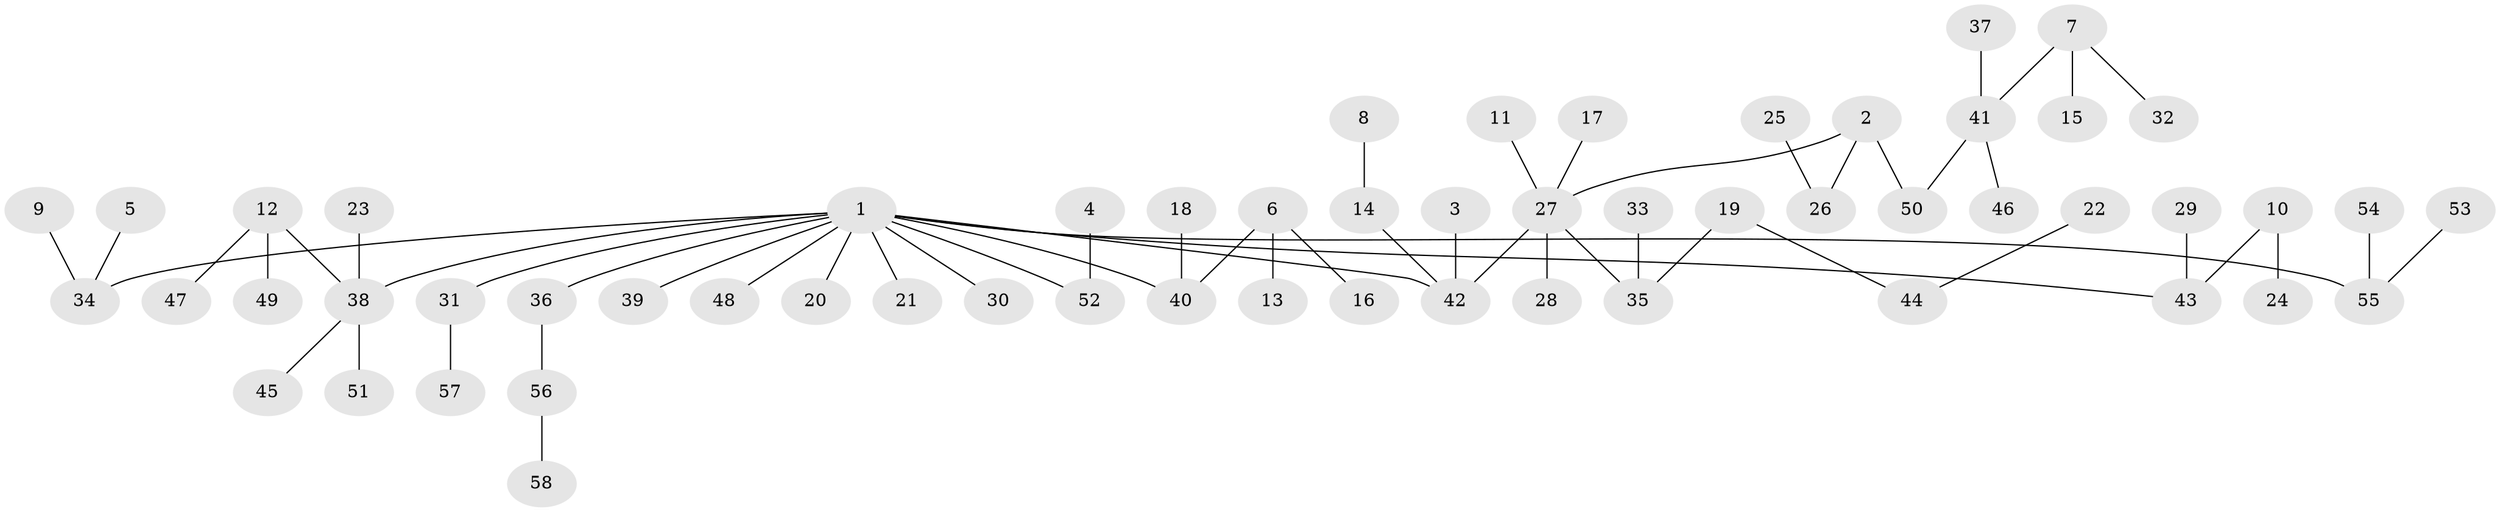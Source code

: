 // original degree distribution, {8: 0.008620689655172414, 4: 0.07758620689655173, 5: 0.034482758620689655, 6: 0.008620689655172414, 7: 0.017241379310344827, 1: 0.5258620689655172, 2: 0.25, 3: 0.07758620689655173}
// Generated by graph-tools (version 1.1) at 2025/26/03/09/25 03:26:30]
// undirected, 58 vertices, 57 edges
graph export_dot {
graph [start="1"]
  node [color=gray90,style=filled];
  1;
  2;
  3;
  4;
  5;
  6;
  7;
  8;
  9;
  10;
  11;
  12;
  13;
  14;
  15;
  16;
  17;
  18;
  19;
  20;
  21;
  22;
  23;
  24;
  25;
  26;
  27;
  28;
  29;
  30;
  31;
  32;
  33;
  34;
  35;
  36;
  37;
  38;
  39;
  40;
  41;
  42;
  43;
  44;
  45;
  46;
  47;
  48;
  49;
  50;
  51;
  52;
  53;
  54;
  55;
  56;
  57;
  58;
  1 -- 20 [weight=1.0];
  1 -- 21 [weight=1.0];
  1 -- 30 [weight=1.0];
  1 -- 31 [weight=1.0];
  1 -- 34 [weight=1.0];
  1 -- 36 [weight=1.0];
  1 -- 38 [weight=1.0];
  1 -- 39 [weight=1.0];
  1 -- 40 [weight=1.0];
  1 -- 42 [weight=1.0];
  1 -- 43 [weight=1.0];
  1 -- 48 [weight=1.0];
  1 -- 52 [weight=1.0];
  1 -- 55 [weight=1.0];
  2 -- 26 [weight=1.0];
  2 -- 27 [weight=1.0];
  2 -- 50 [weight=1.0];
  3 -- 42 [weight=1.0];
  4 -- 52 [weight=1.0];
  5 -- 34 [weight=1.0];
  6 -- 13 [weight=1.0];
  6 -- 16 [weight=1.0];
  6 -- 40 [weight=1.0];
  7 -- 15 [weight=1.0];
  7 -- 32 [weight=1.0];
  7 -- 41 [weight=1.0];
  8 -- 14 [weight=1.0];
  9 -- 34 [weight=1.0];
  10 -- 24 [weight=1.0];
  10 -- 43 [weight=1.0];
  11 -- 27 [weight=1.0];
  12 -- 38 [weight=1.0];
  12 -- 47 [weight=1.0];
  12 -- 49 [weight=1.0];
  14 -- 42 [weight=1.0];
  17 -- 27 [weight=1.0];
  18 -- 40 [weight=1.0];
  19 -- 35 [weight=1.0];
  19 -- 44 [weight=1.0];
  22 -- 44 [weight=1.0];
  23 -- 38 [weight=1.0];
  25 -- 26 [weight=1.0];
  27 -- 28 [weight=1.0];
  27 -- 35 [weight=1.0];
  27 -- 42 [weight=1.0];
  29 -- 43 [weight=1.0];
  31 -- 57 [weight=1.0];
  33 -- 35 [weight=1.0];
  36 -- 56 [weight=1.0];
  37 -- 41 [weight=1.0];
  38 -- 45 [weight=1.0];
  38 -- 51 [weight=1.0];
  41 -- 46 [weight=1.0];
  41 -- 50 [weight=1.0];
  53 -- 55 [weight=1.0];
  54 -- 55 [weight=1.0];
  56 -- 58 [weight=1.0];
}
